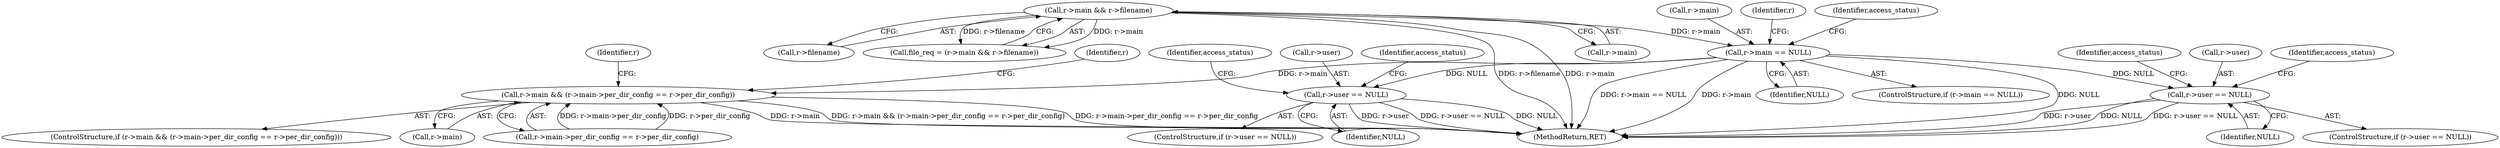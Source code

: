 digraph "0_httpd_cd2b7a26c776b0754fb98426a67804fd48118708@API" {
"1000315" [label="(Call,r->main == NULL)"];
"1000119" [label="(Call,r->main && r->filename)"];
"1000364" [label="(Call,r->main && (r->main->per_dir_config == r->per_dir_config))"];
"1000462" [label="(Call,r->user == NULL)"];
"1000554" [label="(Call,r->user == NULL)"];
"1000123" [label="(Call,r->filename)"];
"1000469" [label="(Identifier,access_status)"];
"1000554" [label="(Call,r->user == NULL)"];
"1000332" [label="(Identifier,r)"];
"1000555" [label="(Call,r->user)"];
"1000561" [label="(Identifier,access_status)"];
"1000617" [label="(MethodReturn,RET)"];
"1000119" [label="(Call,r->main && r->filename)"];
"1000462" [label="(Call,r->user == NULL)"];
"1000400" [label="(Identifier,r)"];
"1000315" [label="(Call,r->main == NULL)"];
"1000558" [label="(Identifier,NULL)"];
"1000319" [label="(Identifier,NULL)"];
"1000380" [label="(Identifier,r)"];
"1000364" [label="(Call,r->main && (r->main->per_dir_config == r->per_dir_config))"];
"1000553" [label="(ControlStructure,if (r->user == NULL))"];
"1000117" [label="(Call,file_req = (r->main && r->filename))"];
"1000314" [label="(ControlStructure,if (r->main == NULL))"];
"1000463" [label="(Call,r->user)"];
"1000363" [label="(ControlStructure,if (r->main && (r->main->per_dir_config == r->per_dir_config)))"];
"1000466" [label="(Identifier,NULL)"];
"1000120" [label="(Call,r->main)"];
"1000323" [label="(Identifier,access_status)"];
"1000365" [label="(Call,r->main)"];
"1000461" [label="(ControlStructure,if (r->user == NULL))"];
"1000479" [label="(Identifier,access_status)"];
"1000571" [label="(Identifier,access_status)"];
"1000316" [label="(Call,r->main)"];
"1000368" [label="(Call,r->main->per_dir_config == r->per_dir_config)"];
"1000315" -> "1000314"  [label="AST: "];
"1000315" -> "1000319"  [label="CFG: "];
"1000316" -> "1000315"  [label="AST: "];
"1000319" -> "1000315"  [label="AST: "];
"1000323" -> "1000315"  [label="CFG: "];
"1000332" -> "1000315"  [label="CFG: "];
"1000315" -> "1000617"  [label="DDG: r->main == NULL"];
"1000315" -> "1000617"  [label="DDG: r->main"];
"1000315" -> "1000617"  [label="DDG: NULL"];
"1000119" -> "1000315"  [label="DDG: r->main"];
"1000315" -> "1000364"  [label="DDG: r->main"];
"1000315" -> "1000462"  [label="DDG: NULL"];
"1000315" -> "1000554"  [label="DDG: NULL"];
"1000119" -> "1000117"  [label="AST: "];
"1000119" -> "1000120"  [label="CFG: "];
"1000119" -> "1000123"  [label="CFG: "];
"1000120" -> "1000119"  [label="AST: "];
"1000123" -> "1000119"  [label="AST: "];
"1000117" -> "1000119"  [label="CFG: "];
"1000119" -> "1000617"  [label="DDG: r->filename"];
"1000119" -> "1000617"  [label="DDG: r->main"];
"1000119" -> "1000117"  [label="DDG: r->main"];
"1000119" -> "1000117"  [label="DDG: r->filename"];
"1000364" -> "1000363"  [label="AST: "];
"1000364" -> "1000365"  [label="CFG: "];
"1000364" -> "1000368"  [label="CFG: "];
"1000365" -> "1000364"  [label="AST: "];
"1000368" -> "1000364"  [label="AST: "];
"1000380" -> "1000364"  [label="CFG: "];
"1000400" -> "1000364"  [label="CFG: "];
"1000364" -> "1000617"  [label="DDG: r->main"];
"1000364" -> "1000617"  [label="DDG: r->main && (r->main->per_dir_config == r->per_dir_config)"];
"1000364" -> "1000617"  [label="DDG: r->main->per_dir_config == r->per_dir_config"];
"1000368" -> "1000364"  [label="DDG: r->main->per_dir_config"];
"1000368" -> "1000364"  [label="DDG: r->per_dir_config"];
"1000462" -> "1000461"  [label="AST: "];
"1000462" -> "1000466"  [label="CFG: "];
"1000463" -> "1000462"  [label="AST: "];
"1000466" -> "1000462"  [label="AST: "];
"1000469" -> "1000462"  [label="CFG: "];
"1000479" -> "1000462"  [label="CFG: "];
"1000462" -> "1000617"  [label="DDG: r->user"];
"1000462" -> "1000617"  [label="DDG: r->user == NULL"];
"1000462" -> "1000617"  [label="DDG: NULL"];
"1000554" -> "1000553"  [label="AST: "];
"1000554" -> "1000558"  [label="CFG: "];
"1000555" -> "1000554"  [label="AST: "];
"1000558" -> "1000554"  [label="AST: "];
"1000561" -> "1000554"  [label="CFG: "];
"1000571" -> "1000554"  [label="CFG: "];
"1000554" -> "1000617"  [label="DDG: r->user == NULL"];
"1000554" -> "1000617"  [label="DDG: r->user"];
"1000554" -> "1000617"  [label="DDG: NULL"];
}
